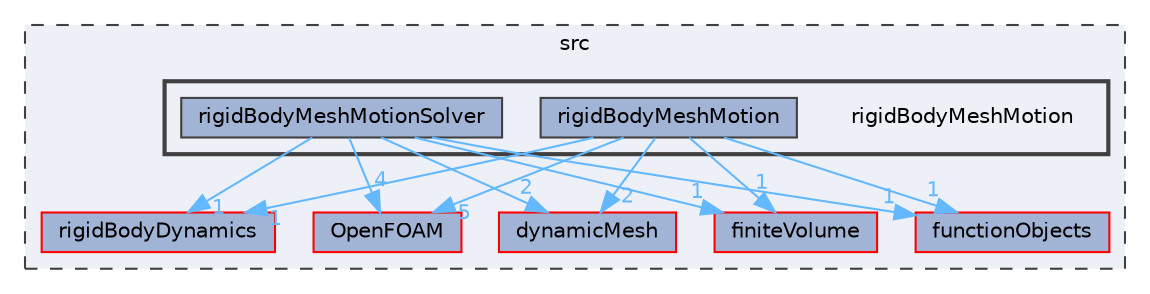 digraph "src/rigidBodyMeshMotion"
{
 // LATEX_PDF_SIZE
  bgcolor="transparent";
  edge [fontname=Helvetica,fontsize=10,labelfontname=Helvetica,labelfontsize=10];
  node [fontname=Helvetica,fontsize=10,shape=box,height=0.2,width=0.4];
  compound=true
  subgraph clusterdir_68267d1309a1af8e8297ef4c3efbcdba {
    graph [ bgcolor="#edf0f7", pencolor="grey25", label="src", fontname=Helvetica,fontsize=10 style="filled,dashed", URL="dir_68267d1309a1af8e8297ef4c3efbcdba.html",tooltip=""]
  dir_c5473ff19b20e6ec4dfe5c310b3778a8 [label="OpenFOAM", fillcolor="#a2b4d6", color="red", style="filled", URL="dir_c5473ff19b20e6ec4dfe5c310b3778a8.html",tooltip=""];
  dir_63742796c427c97a292c80f7db71da36 [label="dynamicMesh", fillcolor="#a2b4d6", color="red", style="filled", URL="dir_63742796c427c97a292c80f7db71da36.html",tooltip=""];
  dir_9bd15774b555cf7259a6fa18f99fe99b [label="finiteVolume", fillcolor="#a2b4d6", color="red", style="filled", URL="dir_9bd15774b555cf7259a6fa18f99fe99b.html",tooltip=""];
  dir_de23f6d4f0962ea995903f5110543226 [label="functionObjects", fillcolor="#a2b4d6", color="red", style="filled", URL="dir_de23f6d4f0962ea995903f5110543226.html",tooltip=""];
  dir_910720b80d2212eaa7292c1abd76c375 [label="rigidBodyDynamics", fillcolor="#a2b4d6", color="red", style="filled", URL="dir_910720b80d2212eaa7292c1abd76c375.html",tooltip=""];
  subgraph clusterdir_f7c4c91d76964006204b3afe5679c6fe {
    graph [ bgcolor="#edf0f7", pencolor="grey25", label="", fontname=Helvetica,fontsize=10 style="filled,bold", URL="dir_f7c4c91d76964006204b3afe5679c6fe.html",tooltip=""]
    dir_f7c4c91d76964006204b3afe5679c6fe [shape=plaintext, label="rigidBodyMeshMotion"];
  dir_3ba619a4fdd878d3eb78b30c86d5a0a1 [label="rigidBodyMeshMotion", fillcolor="#a2b4d6", color="grey25", style="filled", URL="dir_3ba619a4fdd878d3eb78b30c86d5a0a1.html",tooltip=""];
  dir_08d4b727077ee3a6466ba17180da01d8 [label="rigidBodyMeshMotionSolver", fillcolor="#a2b4d6", color="grey25", style="filled", URL="dir_08d4b727077ee3a6466ba17180da01d8.html",tooltip=""];
  }
  }
  dir_3ba619a4fdd878d3eb78b30c86d5a0a1->dir_63742796c427c97a292c80f7db71da36 [headlabel="2", labeldistance=1.5 headhref="dir_003352_001086.html" href="dir_003352_001086.html" color="steelblue1" fontcolor="steelblue1"];
  dir_3ba619a4fdd878d3eb78b30c86d5a0a1->dir_910720b80d2212eaa7292c1abd76c375 [headlabel="1", labeldistance=1.5 headhref="dir_003352_003349.html" href="dir_003352_003349.html" color="steelblue1" fontcolor="steelblue1"];
  dir_3ba619a4fdd878d3eb78b30c86d5a0a1->dir_9bd15774b555cf7259a6fa18f99fe99b [headlabel="1", labeldistance=1.5 headhref="dir_003352_001387.html" href="dir_003352_001387.html" color="steelblue1" fontcolor="steelblue1"];
  dir_3ba619a4fdd878d3eb78b30c86d5a0a1->dir_c5473ff19b20e6ec4dfe5c310b3778a8 [headlabel="5", labeldistance=1.5 headhref="dir_003352_002695.html" href="dir_003352_002695.html" color="steelblue1" fontcolor="steelblue1"];
  dir_3ba619a4fdd878d3eb78b30c86d5a0a1->dir_de23f6d4f0962ea995903f5110543226 [headlabel="1", labeldistance=1.5 headhref="dir_003352_001520.html" href="dir_003352_001520.html" color="steelblue1" fontcolor="steelblue1"];
  dir_08d4b727077ee3a6466ba17180da01d8->dir_63742796c427c97a292c80f7db71da36 [headlabel="2", labeldistance=1.5 headhref="dir_003353_001086.html" href="dir_003353_001086.html" color="steelblue1" fontcolor="steelblue1"];
  dir_08d4b727077ee3a6466ba17180da01d8->dir_910720b80d2212eaa7292c1abd76c375 [headlabel="1", labeldistance=1.5 headhref="dir_003353_003349.html" href="dir_003353_003349.html" color="steelblue1" fontcolor="steelblue1"];
  dir_08d4b727077ee3a6466ba17180da01d8->dir_9bd15774b555cf7259a6fa18f99fe99b [headlabel="1", labeldistance=1.5 headhref="dir_003353_001387.html" href="dir_003353_001387.html" color="steelblue1" fontcolor="steelblue1"];
  dir_08d4b727077ee3a6466ba17180da01d8->dir_c5473ff19b20e6ec4dfe5c310b3778a8 [headlabel="4", labeldistance=1.5 headhref="dir_003353_002695.html" href="dir_003353_002695.html" color="steelblue1" fontcolor="steelblue1"];
  dir_08d4b727077ee3a6466ba17180da01d8->dir_de23f6d4f0962ea995903f5110543226 [headlabel="1", labeldistance=1.5 headhref="dir_003353_001520.html" href="dir_003353_001520.html" color="steelblue1" fontcolor="steelblue1"];
}
